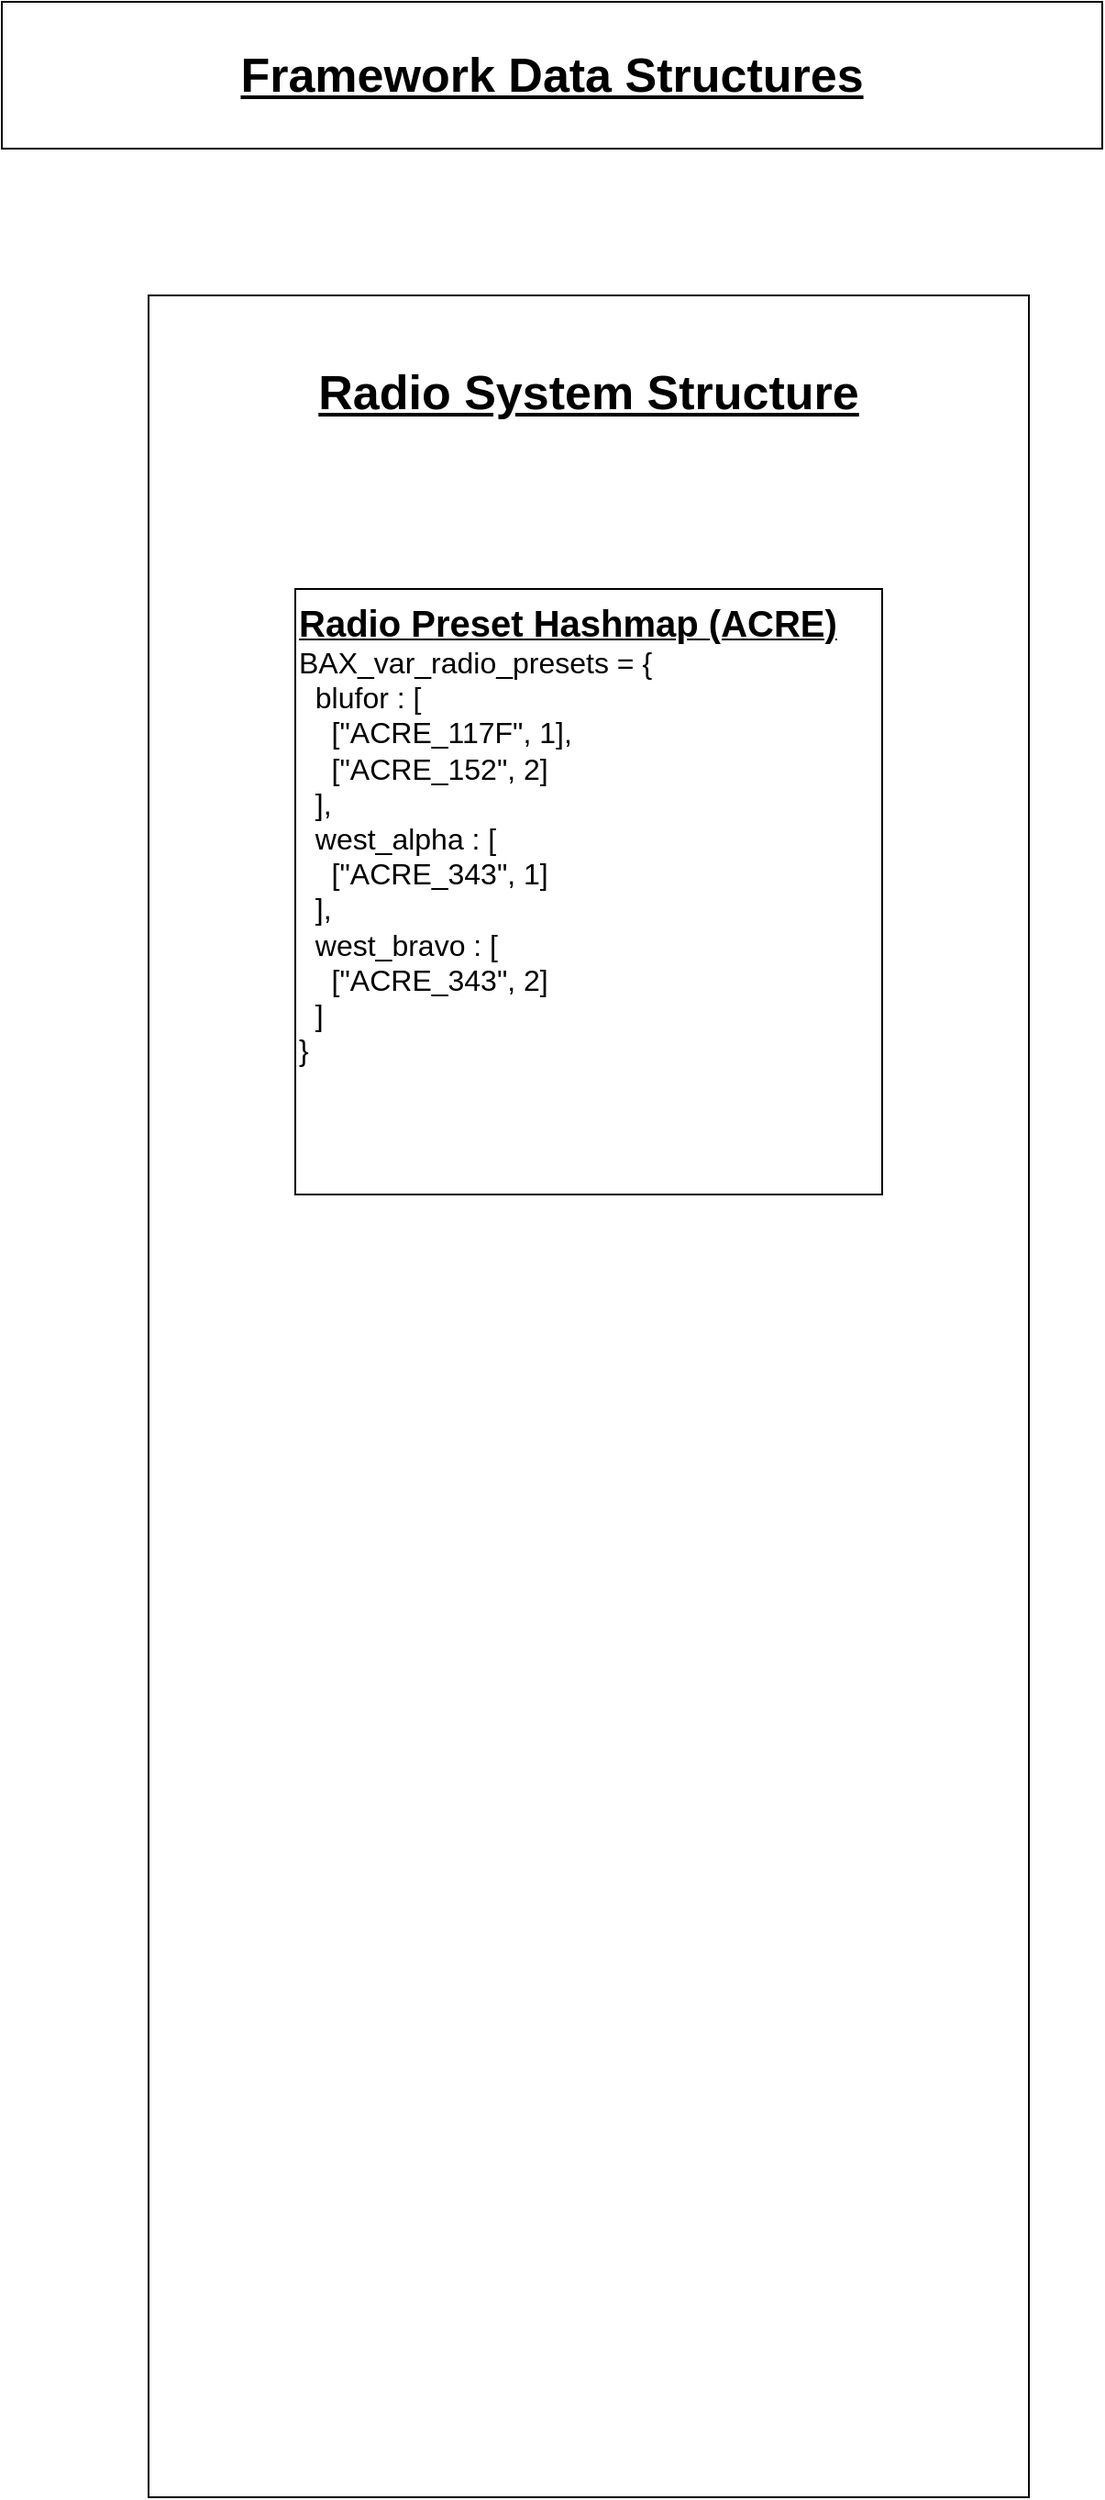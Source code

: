 <mxfile>
    <diagram id="2Q_FlDfcE08q-ejyooCr" name="Page-1">
        <mxGraphModel dx="984" dy="428" grid="1" gridSize="10" guides="1" tooltips="1" connect="1" arrows="1" fold="1" page="1" pageScale="1" pageWidth="850" pageHeight="1100" math="0" shadow="0">
            <root>
                <mxCell id="0"/>
                <mxCell id="1" parent="0"/>
                <mxCell id="2" value="&lt;br&gt;Radio System Structure" style="rounded=0;whiteSpace=wrap;html=1;fontSize=26;fontStyle=5;verticalAlign=top;" vertex="1" parent="1">
                    <mxGeometry x="80" y="160" width="480" height="1200" as="geometry"/>
                </mxCell>
                <mxCell id="3" value="&lt;b style=&quot;font-size: 26px;&quot;&gt;&lt;u style=&quot;font-size: 26px;&quot;&gt;Framework Data Structures&lt;/u&gt;&lt;/b&gt;" style="rounded=0;whiteSpace=wrap;html=1;align=center;verticalAlign=middle;fontSize=26;" vertex="1" parent="1">
                    <mxGeometry width="600" height="80" as="geometry"/>
                </mxCell>
                <mxCell id="4" value="&lt;b&gt;&lt;u&gt;&lt;font style=&quot;font-size: 20px;&quot;&gt;Radio Preset Hashmap (ACRE)&lt;/font&gt;&lt;/u&gt;&lt;/b&gt;&lt;br&gt;BAX_var_radio_presets = {&lt;br&gt;&amp;nbsp; blufor : [&lt;br&gt;&amp;nbsp; &amp;nbsp; [&quot;ACRE_117F&quot;, 1],&lt;br&gt;&amp;nbsp; &amp;nbsp; [&quot;ACRE_152&quot;, 2]&lt;br&gt;&amp;nbsp; ],&lt;br&gt;&amp;nbsp; west_alpha : [&lt;br&gt;&amp;nbsp; &amp;nbsp; [&quot;ACRE_343&quot;, 1]&lt;br&gt;&amp;nbsp; ],&lt;br&gt;&amp;nbsp; west_bravo : [&lt;br&gt;&amp;nbsp; &amp;nbsp; [&quot;ACRE_343&quot;, 2]&lt;br&gt;&amp;nbsp; ]&lt;br&gt;}" style="rounded=0;whiteSpace=wrap;html=1;fontSize=16;align=left;verticalAlign=top;" vertex="1" parent="1">
                    <mxGeometry x="160" y="320" width="320" height="330" as="geometry"/>
                </mxCell>
            </root>
        </mxGraphModel>
    </diagram>
</mxfile>